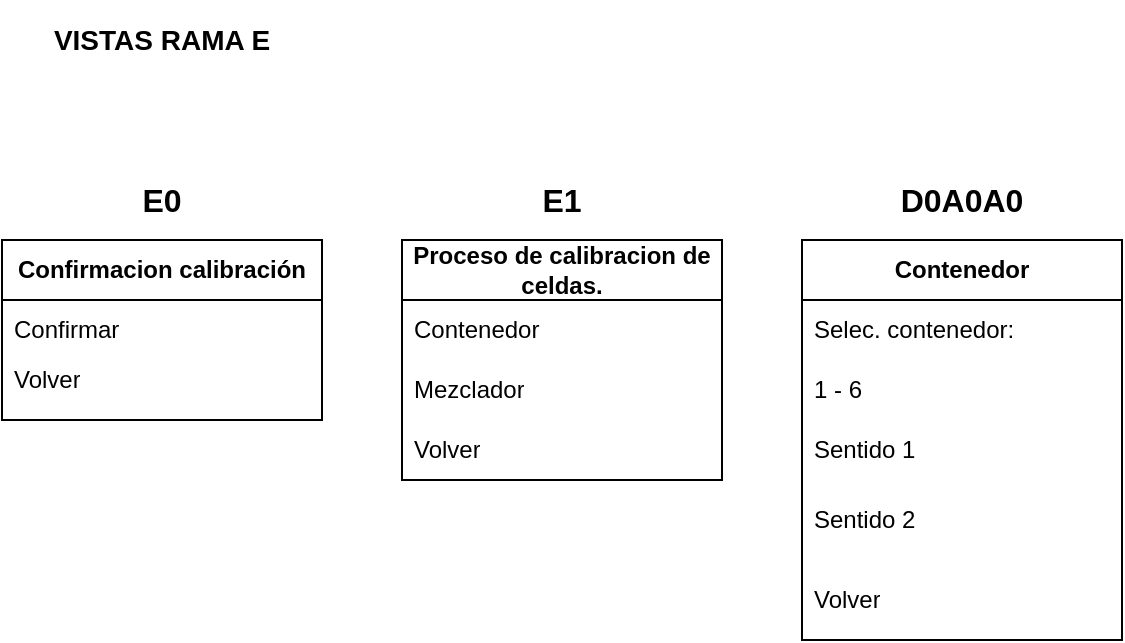 <mxfile version="21.2.1" type="device">
  <diagram name="Página-1" id="XUgmTVgKuHzDZz0q4thV">
    <mxGraphModel dx="1050" dy="629" grid="1" gridSize="10" guides="1" tooltips="1" connect="1" arrows="1" fold="1" page="1" pageScale="1" pageWidth="1169" pageHeight="1654" math="0" shadow="0">
      <root>
        <mxCell id="0" />
        <mxCell id="1" parent="0" />
        <mxCell id="JUYZndyc_UQ2DJuLQdWG-1" value="&lt;b&gt;Confirmacion calibración&lt;/b&gt;" style="swimlane;fontStyle=0;childLayout=stackLayout;horizontal=1;startSize=30;horizontalStack=0;resizeParent=1;resizeParentMax=0;resizeLast=0;collapsible=1;marginBottom=0;whiteSpace=wrap;html=1;" vertex="1" parent="1">
          <mxGeometry x="40" y="160" width="160" height="90" as="geometry" />
        </mxCell>
        <mxCell id="JUYZndyc_UQ2DJuLQdWG-2" value="Confirmar" style="text;strokeColor=none;fillColor=none;align=left;verticalAlign=middle;spacingLeft=4;spacingRight=4;overflow=hidden;points=[[0,0.5],[1,0.5]];portConstraint=eastwest;rotatable=0;whiteSpace=wrap;html=1;" vertex="1" parent="JUYZndyc_UQ2DJuLQdWG-1">
          <mxGeometry y="30" width="160" height="30" as="geometry" />
        </mxCell>
        <mxCell id="JUYZndyc_UQ2DJuLQdWG-6" value="Volver" style="text;strokeColor=none;fillColor=none;align=left;verticalAlign=middle;spacingLeft=4;spacingRight=4;overflow=hidden;points=[[0,0.5],[1,0.5]];portConstraint=eastwest;rotatable=0;whiteSpace=wrap;html=1;" vertex="1" parent="JUYZndyc_UQ2DJuLQdWG-1">
          <mxGeometry y="60" width="160" height="20" as="geometry" />
        </mxCell>
        <mxCell id="JUYZndyc_UQ2DJuLQdWG-15" style="text;strokeColor=none;fillColor=none;align=left;verticalAlign=middle;spacingLeft=4;spacingRight=4;overflow=hidden;points=[[0,0.5],[1,0.5]];portConstraint=eastwest;rotatable=0;whiteSpace=wrap;html=1;" vertex="1" parent="JUYZndyc_UQ2DJuLQdWG-1">
          <mxGeometry y="80" width="160" height="10" as="geometry" />
        </mxCell>
        <mxCell id="JUYZndyc_UQ2DJuLQdWG-5" value="&lt;b&gt;&lt;font style=&quot;font-size: 14px;&quot;&gt;VISTAS RAMA E&lt;/font&gt;&lt;/b&gt;" style="text;html=1;strokeColor=none;fillColor=none;align=center;verticalAlign=middle;whiteSpace=wrap;rounded=0;" vertex="1" parent="1">
          <mxGeometry x="40" y="40" width="160" height="40" as="geometry" />
        </mxCell>
        <mxCell id="JUYZndyc_UQ2DJuLQdWG-8" value="&lt;b&gt;Proceso de calibracion de celdas.&lt;/b&gt;" style="swimlane;fontStyle=0;childLayout=stackLayout;horizontal=1;startSize=30;horizontalStack=0;resizeParent=1;resizeParentMax=0;resizeLast=0;collapsible=1;marginBottom=0;whiteSpace=wrap;html=1;" vertex="1" parent="1">
          <mxGeometry x="240" y="160" width="160" height="120" as="geometry" />
        </mxCell>
        <mxCell id="JUYZndyc_UQ2DJuLQdWG-12" value="Contenedor" style="text;strokeColor=none;fillColor=none;align=left;verticalAlign=middle;spacingLeft=4;spacingRight=4;overflow=hidden;points=[[0,0.5],[1,0.5]];portConstraint=eastwest;rotatable=0;whiteSpace=wrap;html=1;" vertex="1" parent="JUYZndyc_UQ2DJuLQdWG-8">
          <mxGeometry y="30" width="160" height="30" as="geometry" />
        </mxCell>
        <mxCell id="JUYZndyc_UQ2DJuLQdWG-46" value="Mezclador" style="text;strokeColor=none;fillColor=none;align=left;verticalAlign=middle;spacingLeft=4;spacingRight=4;overflow=hidden;points=[[0,0.5],[1,0.5]];portConstraint=eastwest;rotatable=0;whiteSpace=wrap;html=1;" vertex="1" parent="JUYZndyc_UQ2DJuLQdWG-8">
          <mxGeometry y="60" width="160" height="30" as="geometry" />
        </mxCell>
        <mxCell id="JUYZndyc_UQ2DJuLQdWG-43" value="Volver" style="text;strokeColor=none;fillColor=none;align=left;verticalAlign=middle;spacingLeft=4;spacingRight=4;overflow=hidden;points=[[0,0.5],[1,0.5]];portConstraint=eastwest;rotatable=0;whiteSpace=wrap;html=1;" vertex="1" parent="JUYZndyc_UQ2DJuLQdWG-8">
          <mxGeometry y="90" width="160" height="30" as="geometry" />
        </mxCell>
        <mxCell id="JUYZndyc_UQ2DJuLQdWG-23" value="&lt;span style=&quot;font-size: 16px;&quot;&gt;&lt;b&gt;E0&lt;/b&gt;&lt;/span&gt;" style="text;html=1;strokeColor=none;fillColor=none;align=center;verticalAlign=middle;whiteSpace=wrap;rounded=0;" vertex="1" parent="1">
          <mxGeometry x="80" y="120" width="80" height="40" as="geometry" />
        </mxCell>
        <mxCell id="JUYZndyc_UQ2DJuLQdWG-24" value="&lt;font style=&quot;font-size: 16px;&quot;&gt;&lt;b&gt;E1&lt;/b&gt;&lt;/font&gt;" style="text;html=1;strokeColor=none;fillColor=none;align=center;verticalAlign=middle;whiteSpace=wrap;rounded=0;" vertex="1" parent="1">
          <mxGeometry x="280" y="120" width="80" height="40" as="geometry" />
        </mxCell>
        <mxCell id="JUYZndyc_UQ2DJuLQdWG-51" value="&lt;b&gt;Contenedor&lt;/b&gt;" style="swimlane;fontStyle=0;childLayout=stackLayout;horizontal=1;startSize=30;horizontalStack=0;resizeParent=1;resizeParentMax=0;resizeLast=0;collapsible=1;marginBottom=0;whiteSpace=wrap;html=1;" vertex="1" parent="1">
          <mxGeometry x="440" y="160" width="160" height="200" as="geometry" />
        </mxCell>
        <mxCell id="JUYZndyc_UQ2DJuLQdWG-52" value="Selec. contenedor:" style="text;strokeColor=none;fillColor=none;align=left;verticalAlign=middle;spacingLeft=4;spacingRight=4;overflow=hidden;points=[[0,0.5],[1,0.5]];portConstraint=eastwest;rotatable=0;whiteSpace=wrap;html=1;" vertex="1" parent="JUYZndyc_UQ2DJuLQdWG-51">
          <mxGeometry y="30" width="160" height="30" as="geometry" />
        </mxCell>
        <mxCell id="JUYZndyc_UQ2DJuLQdWG-55" value="1 - 6" style="text;strokeColor=none;fillColor=none;align=left;verticalAlign=middle;spacingLeft=4;spacingRight=4;overflow=hidden;points=[[0,0.5],[1,0.5]];portConstraint=eastwest;rotatable=0;whiteSpace=wrap;html=1;" vertex="1" parent="JUYZndyc_UQ2DJuLQdWG-51">
          <mxGeometry y="60" width="160" height="30" as="geometry" />
        </mxCell>
        <mxCell id="JUYZndyc_UQ2DJuLQdWG-56" value="Sentido 1" style="text;strokeColor=none;fillColor=none;align=left;verticalAlign=middle;spacingLeft=4;spacingRight=4;overflow=hidden;points=[[0,0.5],[1,0.5]];portConstraint=eastwest;rotatable=0;whiteSpace=wrap;html=1;" vertex="1" parent="JUYZndyc_UQ2DJuLQdWG-51">
          <mxGeometry y="90" width="160" height="30" as="geometry" />
        </mxCell>
        <mxCell id="JUYZndyc_UQ2DJuLQdWG-53" value="Sentido 2" style="text;strokeColor=none;fillColor=none;align=left;verticalAlign=middle;spacingLeft=4;spacingRight=4;overflow=hidden;points=[[0,0.5],[1,0.5]];portConstraint=eastwest;rotatable=0;whiteSpace=wrap;html=1;" vertex="1" parent="JUYZndyc_UQ2DJuLQdWG-51">
          <mxGeometry y="120" width="160" height="40" as="geometry" />
        </mxCell>
        <mxCell id="JUYZndyc_UQ2DJuLQdWG-104" value="Volver" style="text;strokeColor=none;fillColor=none;align=left;verticalAlign=middle;spacingLeft=4;spacingRight=4;overflow=hidden;points=[[0,0.5],[1,0.5]];portConstraint=eastwest;rotatable=0;whiteSpace=wrap;html=1;" vertex="1" parent="JUYZndyc_UQ2DJuLQdWG-51">
          <mxGeometry y="160" width="160" height="40" as="geometry" />
        </mxCell>
        <mxCell id="JUYZndyc_UQ2DJuLQdWG-54" value="&lt;font style=&quot;font-size: 16px;&quot;&gt;&lt;b&gt;D0A0A0&lt;/b&gt;&lt;/font&gt;" style="text;html=1;strokeColor=none;fillColor=none;align=center;verticalAlign=middle;whiteSpace=wrap;rounded=0;" vertex="1" parent="1">
          <mxGeometry x="480" y="120" width="80" height="40" as="geometry" />
        </mxCell>
      </root>
    </mxGraphModel>
  </diagram>
</mxfile>
